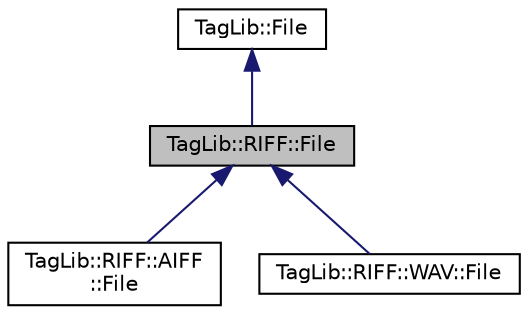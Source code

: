 digraph "TagLib::RIFF::File"
{
  edge [fontname="Helvetica",fontsize="10",labelfontname="Helvetica",labelfontsize="10"];
  node [fontname="Helvetica",fontsize="10",shape=record];
  Node1 [label="TagLib::RIFF::File",height=0.2,width=0.4,color="black", fillcolor="grey75", style="filled" fontcolor="black"];
  Node2 -> Node1 [dir="back",color="midnightblue",fontsize="10",style="solid",fontname="Helvetica"];
  Node2 [label="TagLib::File",height=0.2,width=0.4,color="black", fillcolor="white", style="filled",URL="$class_tag_lib_1_1_file.html",tooltip="A file class with some useful methods for tag manipulation. "];
  Node1 -> Node3 [dir="back",color="midnightblue",fontsize="10",style="solid",fontname="Helvetica"];
  Node3 [label="TagLib::RIFF::AIFF\l::File",height=0.2,width=0.4,color="black", fillcolor="white", style="filled",URL="$class_tag_lib_1_1_r_i_f_f_1_1_a_i_f_f_1_1_file.html",tooltip="An implementation of TagLib::File with AIFF specific methods. "];
  Node1 -> Node4 [dir="back",color="midnightblue",fontsize="10",style="solid",fontname="Helvetica"];
  Node4 [label="TagLib::RIFF::WAV::File",height=0.2,width=0.4,color="black", fillcolor="white", style="filled",URL="$class_tag_lib_1_1_r_i_f_f_1_1_w_a_v_1_1_file.html",tooltip="An implementation of TagLib::File with WAV specific methods. "];
}
